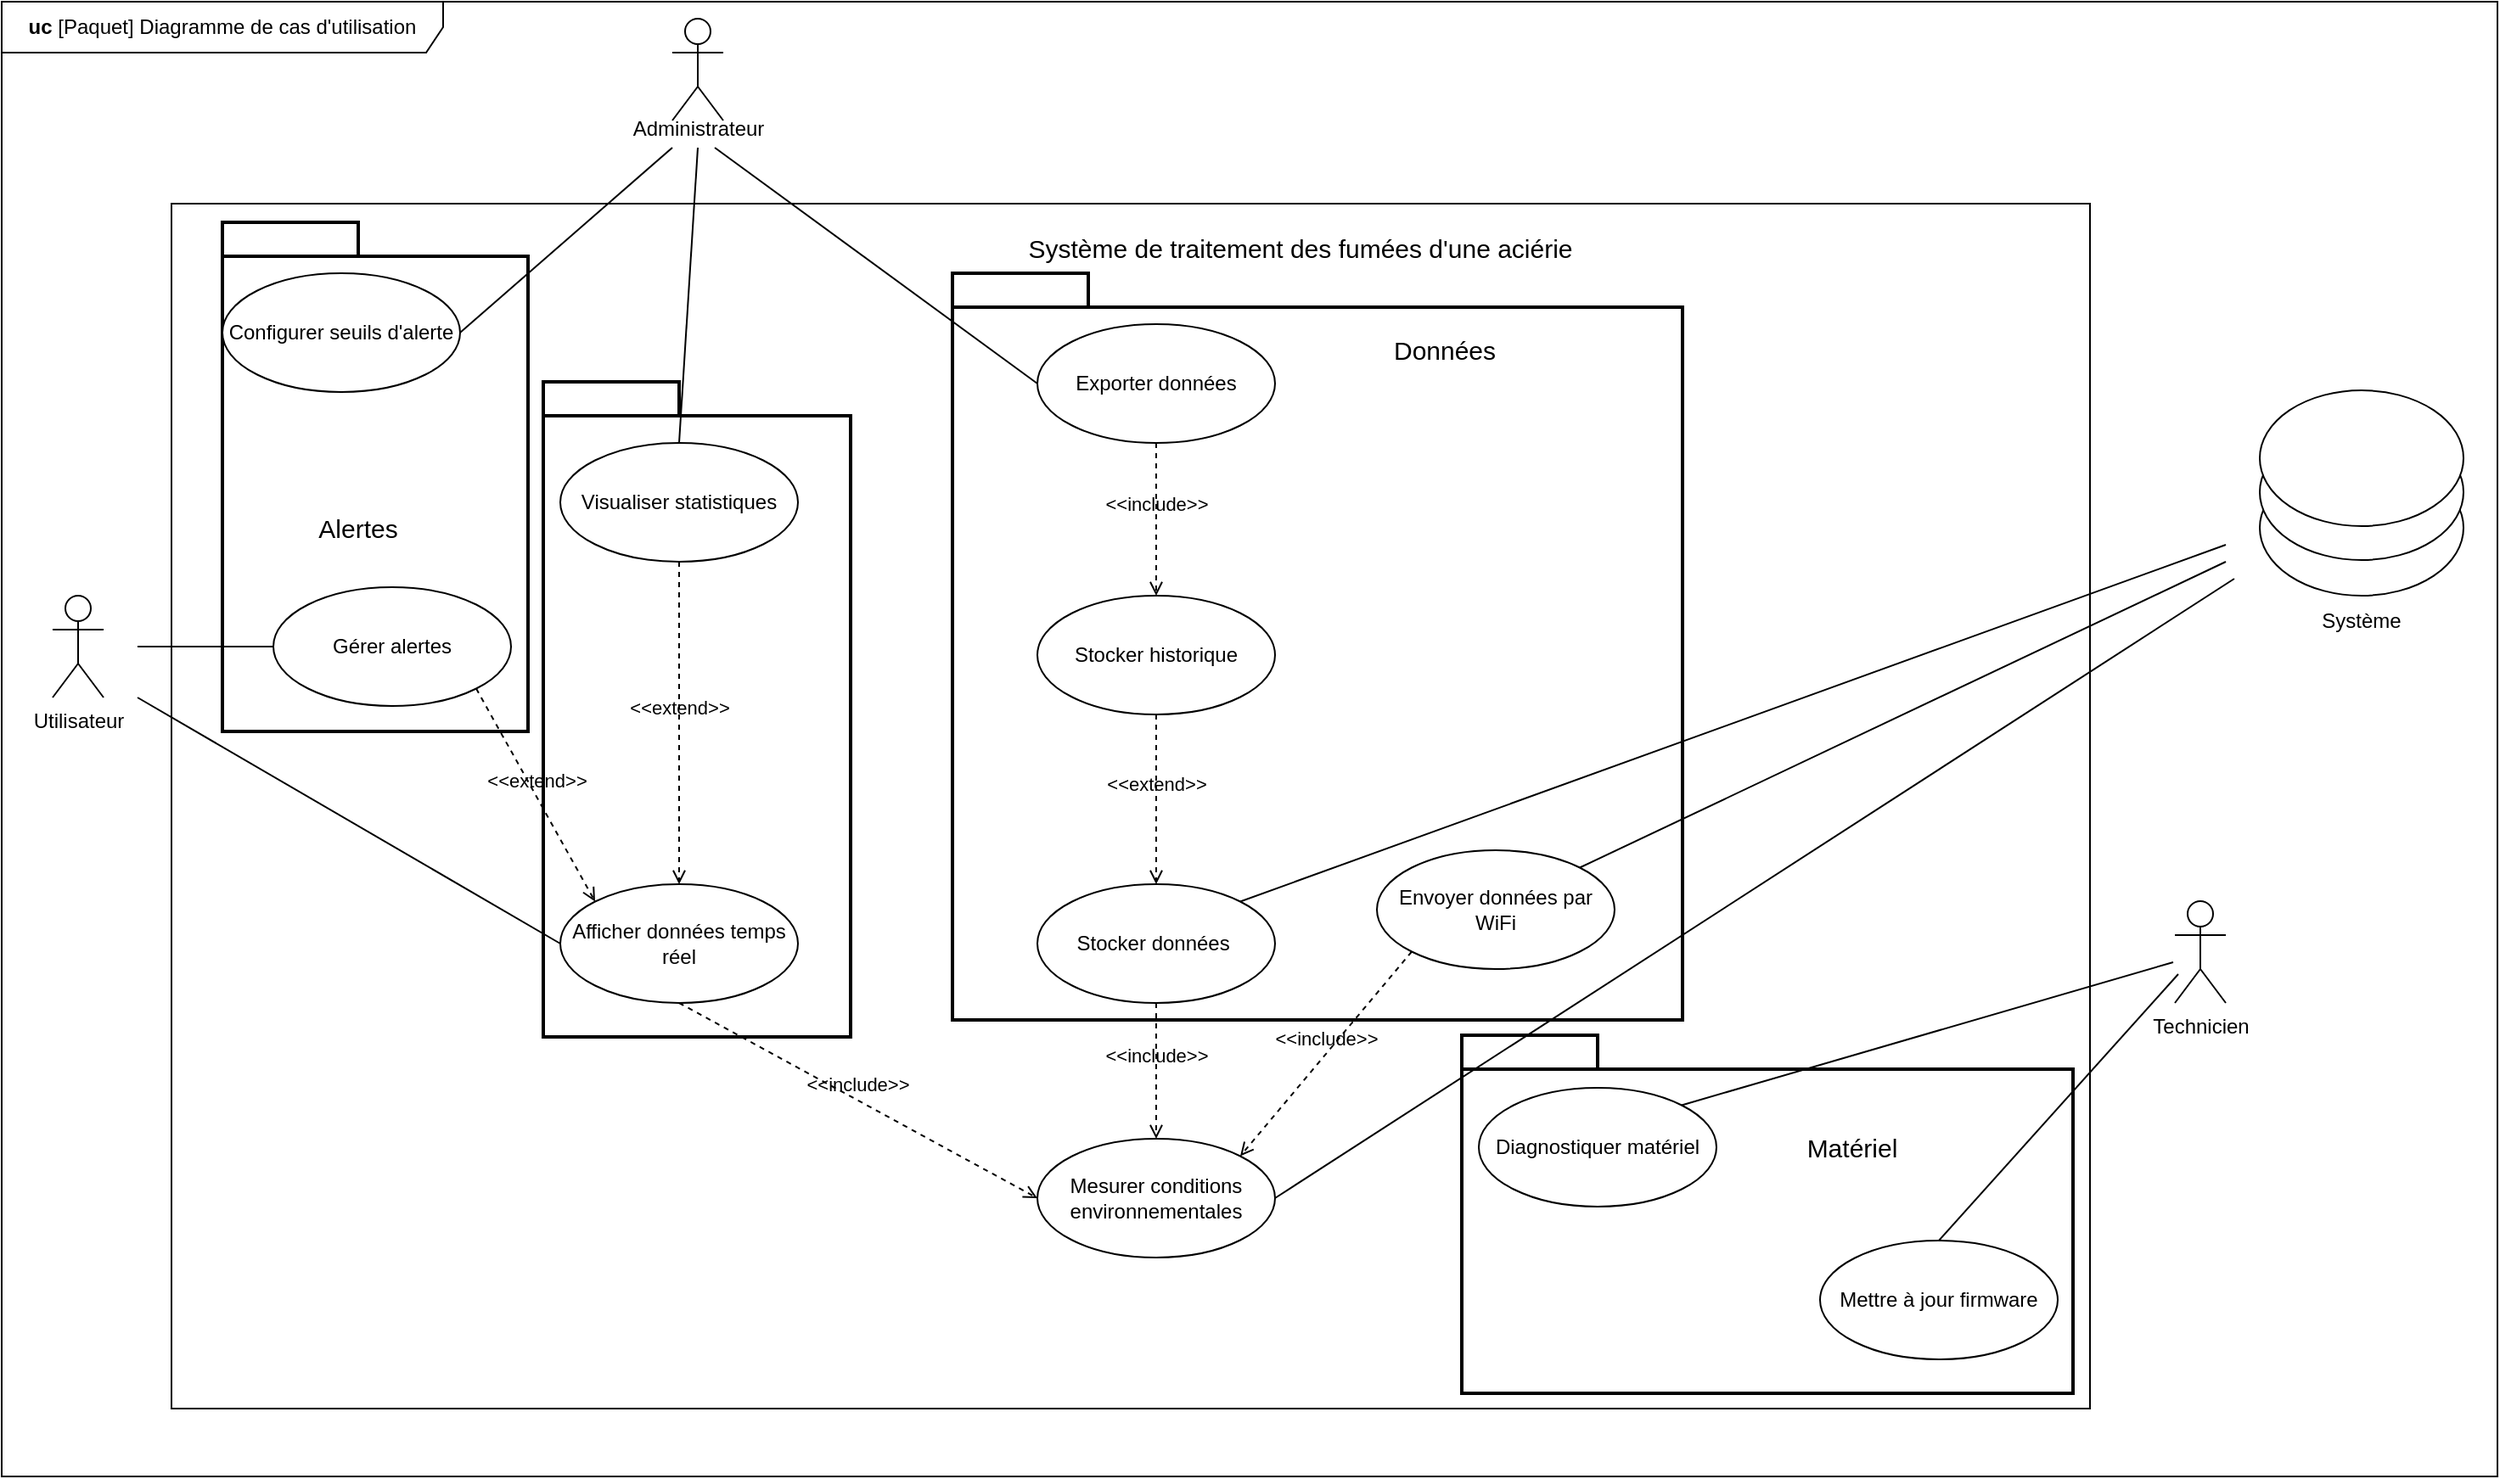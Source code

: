 <mxfile version="26.0.10">
  <diagram name="Page-1" id="C6OtkXuN3iUMxypfyKTs">
    <mxGraphModel dx="1687" dy="918" grid="1" gridSize="10" guides="1" tooltips="1" connect="1" arrows="1" fold="1" page="1" pageScale="1" pageWidth="827" pageHeight="1169" math="0" shadow="0">
      <root>
        <mxCell id="0" />
        <mxCell id="1" parent="0" />
        <mxCell id="W3fZUSGUrZe4VD1POTaC-2" value="&lt;b&gt;uc&lt;/b&gt;&amp;nbsp;[Paquet] Diagramme de cas d&#39;utilisation" style="shape=umlFrame;whiteSpace=wrap;html=1;pointerEvents=0;recursiveResize=0;container=1;collapsible=0;width=260;height=30;" parent="1" vertex="1">
          <mxGeometry x="30" y="31" width="1470" height="869" as="geometry" />
        </mxCell>
        <mxCell id="W3fZUSGUrZe4VD1POTaC-45" value="" style="rounded=0;whiteSpace=wrap;html=1;" parent="W3fZUSGUrZe4VD1POTaC-2" vertex="1">
          <mxGeometry x="100" y="119" width="1130" height="710" as="geometry" />
        </mxCell>
        <mxCell id="wWKtMS9C8MAKDo4gfc2h-13" value="" style="shape=folder;tabWidth=80;tabHeight=20;tabPosition=left;strokeWidth=2;html=1;whiteSpace=wrap;align=center;" parent="W3fZUSGUrZe4VD1POTaC-2" vertex="1">
          <mxGeometry x="319" y="224" width="181" height="386" as="geometry" />
        </mxCell>
        <mxCell id="wWKtMS9C8MAKDo4gfc2h-12" value="" style="shape=folder;tabWidth=80;tabHeight=20;tabPosition=left;strokeWidth=2;html=1;whiteSpace=wrap;align=center;" parent="W3fZUSGUrZe4VD1POTaC-2" vertex="1">
          <mxGeometry x="130" y="130" width="180" height="300" as="geometry" />
        </mxCell>
        <mxCell id="wWKtMS9C8MAKDo4gfc2h-11" value="" style="shape=folder;tabWidth=80;tabHeight=20;tabPosition=left;strokeWidth=2;html=1;whiteSpace=wrap;align=center;" parent="W3fZUSGUrZe4VD1POTaC-2" vertex="1">
          <mxGeometry x="860" y="609" width="360" height="211" as="geometry" />
        </mxCell>
        <mxCell id="wWKtMS9C8MAKDo4gfc2h-6" value="" style="shape=folder;tabWidth=80;tabHeight=20;tabPosition=left;strokeWidth=2;html=1;whiteSpace=wrap;align=center;movable=1;resizable=1;rotatable=1;deletable=1;editable=1;locked=0;connectable=1;" parent="W3fZUSGUrZe4VD1POTaC-2" vertex="1">
          <mxGeometry x="560" y="160" width="430" height="440" as="geometry" />
        </mxCell>
        <mxCell id="W3fZUSGUrZe4VD1POTaC-1" value="Utilisateur" style="shape=umlActor;verticalLabelPosition=bottom;verticalAlign=top;html=1;" parent="W3fZUSGUrZe4VD1POTaC-2" vertex="1">
          <mxGeometry x="30" y="350" width="30" height="60" as="geometry" />
        </mxCell>
        <mxCell id="W3fZUSGUrZe4VD1POTaC-6" value="Gérer alertes" style="ellipse;whiteSpace=wrap;html=1;" parent="W3fZUSGUrZe4VD1POTaC-2" vertex="1">
          <mxGeometry x="160" y="345" width="140" height="70" as="geometry" />
        </mxCell>
        <mxCell id="W3fZUSGUrZe4VD1POTaC-7" value="Afficher données temps réel" style="ellipse;whiteSpace=wrap;html=1;" parent="W3fZUSGUrZe4VD1POTaC-2" vertex="1">
          <mxGeometry x="329" y="520" width="140" height="70" as="geometry" />
        </mxCell>
        <mxCell id="W3fZUSGUrZe4VD1POTaC-8" value="Visualiser statistiques" style="ellipse;whiteSpace=wrap;html=1;" parent="W3fZUSGUrZe4VD1POTaC-2" vertex="1">
          <mxGeometry x="329" y="260" width="140" height="70" as="geometry" />
        </mxCell>
        <mxCell id="W3fZUSGUrZe4VD1POTaC-9" value="Configurer seuils d&#39;alerte" style="ellipse;whiteSpace=wrap;html=1;" parent="W3fZUSGUrZe4VD1POTaC-2" vertex="1">
          <mxGeometry x="130" y="160" width="140" height="70" as="geometry" />
        </mxCell>
        <mxCell id="W3fZUSGUrZe4VD1POTaC-10" value="Administrateur" style="shape=umlActor;verticalLabelPosition=bottom;verticalAlign=top;html=1;spacingTop=-9;" parent="W3fZUSGUrZe4VD1POTaC-2" vertex="1">
          <mxGeometry x="395" y="10" width="30" height="60" as="geometry" />
        </mxCell>
        <mxCell id="W3fZUSGUrZe4VD1POTaC-12" value="Exporter données" style="ellipse;whiteSpace=wrap;html=1;" parent="W3fZUSGUrZe4VD1POTaC-2" vertex="1">
          <mxGeometry x="610" y="190" width="140" height="70" as="geometry" />
        </mxCell>
        <mxCell id="W3fZUSGUrZe4VD1POTaC-13" value="Stocker historique" style="ellipse;whiteSpace=wrap;html=1;" parent="W3fZUSGUrZe4VD1POTaC-2" vertex="1">
          <mxGeometry x="610" y="350" width="140" height="70" as="geometry" />
        </mxCell>
        <mxCell id="W3fZUSGUrZe4VD1POTaC-26" value="&amp;lt;&amp;lt;extend&amp;gt;&amp;gt;" style="html=1;verticalAlign=bottom;labelBackgroundColor=none;endArrow=open;endFill=0;dashed=1;rounded=0;exitX=1;exitY=1;exitDx=0;exitDy=0;entryX=0;entryY=0;entryDx=0;entryDy=0;" parent="W3fZUSGUrZe4VD1POTaC-2" source="W3fZUSGUrZe4VD1POTaC-6" target="W3fZUSGUrZe4VD1POTaC-7" edge="1">
          <mxGeometry width="160" relative="1" as="geometry">
            <mxPoint x="300" y="410" as="sourcePoint" />
            <mxPoint x="460" y="410" as="targetPoint" />
          </mxGeometry>
        </mxCell>
        <mxCell id="W3fZUSGUrZe4VD1POTaC-27" value="&amp;lt;&amp;lt;extend&amp;gt;&amp;gt;" style="html=1;verticalAlign=bottom;labelBackgroundColor=none;endArrow=open;endFill=0;dashed=1;rounded=0;exitX=0.5;exitY=1;exitDx=0;exitDy=0;entryX=0.5;entryY=0;entryDx=0;entryDy=0;" parent="W3fZUSGUrZe4VD1POTaC-2" source="W3fZUSGUrZe4VD1POTaC-8" target="W3fZUSGUrZe4VD1POTaC-7" edge="1">
          <mxGeometry width="160" relative="1" as="geometry">
            <mxPoint x="300" y="410" as="sourcePoint" />
            <mxPoint x="460" y="410" as="targetPoint" />
          </mxGeometry>
        </mxCell>
        <mxCell id="W3fZUSGUrZe4VD1POTaC-28" value="&amp;lt;&amp;lt;include&amp;gt;&amp;gt;" style="html=1;verticalAlign=bottom;labelBackgroundColor=none;endArrow=open;endFill=0;dashed=1;rounded=0;exitX=0.5;exitY=1;exitDx=0;exitDy=0;entryX=0.5;entryY=0;entryDx=0;entryDy=0;" parent="W3fZUSGUrZe4VD1POTaC-2" source="W3fZUSGUrZe4VD1POTaC-12" target="W3fZUSGUrZe4VD1POTaC-13" edge="1">
          <mxGeometry width="160" relative="1" as="geometry">
            <mxPoint x="300" y="410" as="sourcePoint" />
            <mxPoint x="460" y="410" as="targetPoint" />
          </mxGeometry>
        </mxCell>
        <mxCell id="W3fZUSGUrZe4VD1POTaC-29" value="Stocker données&amp;nbsp;" style="ellipse;whiteSpace=wrap;html=1;" parent="W3fZUSGUrZe4VD1POTaC-2" vertex="1">
          <mxGeometry x="610" y="520" width="140" height="70" as="geometry" />
        </mxCell>
        <mxCell id="W3fZUSGUrZe4VD1POTaC-30" value="&amp;lt;&amp;lt;extend&amp;gt;&amp;gt;" style="html=1;verticalAlign=bottom;labelBackgroundColor=none;endArrow=open;endFill=0;dashed=1;rounded=0;exitX=0.5;exitY=1;exitDx=0;exitDy=0;entryX=0.5;entryY=0;entryDx=0;entryDy=0;" parent="W3fZUSGUrZe4VD1POTaC-2" source="W3fZUSGUrZe4VD1POTaC-13" target="W3fZUSGUrZe4VD1POTaC-29" edge="1">
          <mxGeometry width="160" relative="1" as="geometry">
            <mxPoint x="300" y="410" as="sourcePoint" />
            <mxPoint x="460" y="410" as="targetPoint" />
          </mxGeometry>
        </mxCell>
        <mxCell id="W3fZUSGUrZe4VD1POTaC-31" value="Technicien" style="shape=umlActor;verticalLabelPosition=bottom;verticalAlign=top;html=1;" parent="W3fZUSGUrZe4VD1POTaC-2" vertex="1">
          <mxGeometry x="1280" y="530" width="30" height="60" as="geometry" />
        </mxCell>
        <mxCell id="W3fZUSGUrZe4VD1POTaC-32" value="Mettre à jour firmware" style="ellipse;whiteSpace=wrap;html=1;" parent="W3fZUSGUrZe4VD1POTaC-2" vertex="1">
          <mxGeometry x="1071" y="730" width="140" height="70" as="geometry" />
        </mxCell>
        <mxCell id="W3fZUSGUrZe4VD1POTaC-33" value="Diagnostiquer matériel" style="ellipse;whiteSpace=wrap;html=1;" parent="W3fZUSGUrZe4VD1POTaC-2" vertex="1">
          <mxGeometry x="870" y="640" width="140" height="70" as="geometry" />
        </mxCell>
        <mxCell id="W3fZUSGUrZe4VD1POTaC-36" value="Mesurer conditions environnementales" style="ellipse;whiteSpace=wrap;html=1;" parent="W3fZUSGUrZe4VD1POTaC-2" vertex="1">
          <mxGeometry x="610" y="670" width="140" height="70" as="geometry" />
        </mxCell>
        <mxCell id="W3fZUSGUrZe4VD1POTaC-37" value="&amp;lt;&amp;lt;include&amp;gt;&amp;gt;" style="html=1;verticalAlign=bottom;labelBackgroundColor=none;endArrow=open;endFill=0;dashed=1;rounded=0;exitX=0.5;exitY=1;exitDx=0;exitDy=0;entryX=0.5;entryY=0;entryDx=0;entryDy=0;" parent="W3fZUSGUrZe4VD1POTaC-2" source="W3fZUSGUrZe4VD1POTaC-29" target="W3fZUSGUrZe4VD1POTaC-36" edge="1">
          <mxGeometry width="160" relative="1" as="geometry">
            <mxPoint x="630" y="770" as="sourcePoint" />
            <mxPoint x="790" y="770" as="targetPoint" />
          </mxGeometry>
        </mxCell>
        <mxCell id="W3fZUSGUrZe4VD1POTaC-38" value="Envoyer données par WiFi" style="ellipse;whiteSpace=wrap;html=1;" parent="W3fZUSGUrZe4VD1POTaC-2" vertex="1">
          <mxGeometry x="810" y="500" width="140" height="70" as="geometry" />
        </mxCell>
        <mxCell id="W3fZUSGUrZe4VD1POTaC-39" value="&amp;lt;&amp;lt;include&amp;gt;&amp;gt;" style="html=1;verticalAlign=bottom;labelBackgroundColor=none;endArrow=open;endFill=0;dashed=1;rounded=0;exitX=0;exitY=1;exitDx=0;exitDy=0;entryX=1;entryY=0;entryDx=0;entryDy=0;" parent="W3fZUSGUrZe4VD1POTaC-2" source="W3fZUSGUrZe4VD1POTaC-38" target="W3fZUSGUrZe4VD1POTaC-36" edge="1">
          <mxGeometry width="160" relative="1" as="geometry">
            <mxPoint x="760" y="640" as="sourcePoint" />
            <mxPoint x="920" y="640" as="targetPoint" />
          </mxGeometry>
        </mxCell>
        <mxCell id="W3fZUSGUrZe4VD1POTaC-43" value="&amp;lt;&amp;lt;include&amp;gt;&amp;gt;" style="html=1;verticalAlign=bottom;labelBackgroundColor=none;endArrow=open;endFill=0;dashed=1;rounded=0;exitX=0.5;exitY=1;exitDx=0;exitDy=0;entryX=0;entryY=0.5;entryDx=0;entryDy=0;" parent="W3fZUSGUrZe4VD1POTaC-2" source="W3fZUSGUrZe4VD1POTaC-7" target="W3fZUSGUrZe4VD1POTaC-36" edge="1">
          <mxGeometry width="160" relative="1" as="geometry">
            <mxPoint x="414" y="770" as="sourcePoint" />
            <mxPoint x="574" y="770" as="targetPoint" />
          </mxGeometry>
        </mxCell>
        <mxCell id="W3fZUSGUrZe4VD1POTaC-49" value="&lt;font style=&quot;font-size: 15px;&quot;&gt;Système de traitement des fumées d&#39;une aciérie&lt;/font&gt;" style="text;html=1;strokeColor=none;fillColor=none;align=center;verticalAlign=middle;whiteSpace=wrap;rounded=0;" parent="W3fZUSGUrZe4VD1POTaC-2" vertex="1">
          <mxGeometry x="590" y="130" width="350" height="30" as="geometry" />
        </mxCell>
        <mxCell id="W3fZUSGUrZe4VD1POTaC-52" value="" style="endArrow=none;html=1;rounded=0;entryX=0;entryY=0.5;entryDx=0;entryDy=0;verticalAlign=middle;spacing=2;" parent="W3fZUSGUrZe4VD1POTaC-2" target="W3fZUSGUrZe4VD1POTaC-7" edge="1">
          <mxGeometry width="50" height="50" relative="1" as="geometry">
            <mxPoint x="80" y="410" as="sourcePoint" />
            <mxPoint x="319.0" y="555" as="targetPoint" />
          </mxGeometry>
        </mxCell>
        <mxCell id="W3fZUSGUrZe4VD1POTaC-53" value="" style="endArrow=none;html=1;rounded=0;entryX=0;entryY=0.5;entryDx=0;entryDy=0;" parent="W3fZUSGUrZe4VD1POTaC-2" target="W3fZUSGUrZe4VD1POTaC-6" edge="1">
          <mxGeometry width="50" height="50" relative="1" as="geometry">
            <mxPoint x="80" y="380" as="sourcePoint" />
            <mxPoint x="140.0" y="380" as="targetPoint" />
          </mxGeometry>
        </mxCell>
        <mxCell id="W3fZUSGUrZe4VD1POTaC-54" value="" style="endArrow=none;html=1;rounded=0;exitX=0.5;exitY=0.5;exitDx=0;exitDy=0;exitPerimeter=0;entryX=0;entryY=0.5;entryDx=0;entryDy=0;" parent="W3fZUSGUrZe4VD1POTaC-2" target="W3fZUSGUrZe4VD1POTaC-12" edge="1">
          <mxGeometry width="50" height="50" relative="1" as="geometry">
            <mxPoint x="420" y="86" as="sourcePoint" />
            <mxPoint x="635.503" y="246.251" as="targetPoint" />
          </mxGeometry>
        </mxCell>
        <mxCell id="W3fZUSGUrZe4VD1POTaC-55" value="" style="endArrow=none;html=1;rounded=0;exitX=0.5;exitY=0.5;exitDx=0;exitDy=0;exitPerimeter=0;entryX=0.5;entryY=0;entryDx=0;entryDy=0;" parent="W3fZUSGUrZe4VD1POTaC-2" target="W3fZUSGUrZe4VD1POTaC-8" edge="1">
          <mxGeometry width="50" height="50" relative="1" as="geometry">
            <mxPoint x="410" y="86" as="sourcePoint" />
            <mxPoint x="394" y="306" as="targetPoint" />
          </mxGeometry>
        </mxCell>
        <mxCell id="W3fZUSGUrZe4VD1POTaC-56" value="" style="endArrow=none;html=1;rounded=0;entryX=0.5;entryY=0.5;entryDx=0;entryDy=0;entryPerimeter=0;exitX=1;exitY=0;exitDx=0;exitDy=0;" parent="W3fZUSGUrZe4VD1POTaC-2" source="W3fZUSGUrZe4VD1POTaC-29" edge="1">
          <mxGeometry width="50" height="50" relative="1" as="geometry">
            <mxPoint x="704.557" y="535.281" as="sourcePoint" />
            <mxPoint x="1310" y="320" as="targetPoint" />
          </mxGeometry>
        </mxCell>
        <mxCell id="W3fZUSGUrZe4VD1POTaC-57" value="" style="endArrow=none;html=1;rounded=0;exitX=1;exitY=0;exitDx=0;exitDy=0;entryX=0.5;entryY=0.5;entryDx=0;entryDy=0;entryPerimeter=0;" parent="W3fZUSGUrZe4VD1POTaC-2" source="W3fZUSGUrZe4VD1POTaC-38" edge="1">
          <mxGeometry width="50" height="50" relative="1" as="geometry">
            <mxPoint x="914.557" y="545.281" as="sourcePoint" />
            <mxPoint x="1310" y="330" as="targetPoint" />
          </mxGeometry>
        </mxCell>
        <mxCell id="W3fZUSGUrZe4VD1POTaC-58" value="" style="endArrow=none;html=1;rounded=0;entryX=0.5;entryY=0.5;entryDx=0;entryDy=0;entryPerimeter=0;exitX=1;exitY=0;exitDx=0;exitDy=0;" parent="W3fZUSGUrZe4VD1POTaC-2" source="W3fZUSGUrZe4VD1POTaC-33" edge="1">
          <mxGeometry width="50" height="50" relative="1" as="geometry">
            <mxPoint x="1000" y="650" as="sourcePoint" />
            <mxPoint x="1279" y="566" as="targetPoint" />
          </mxGeometry>
        </mxCell>
        <mxCell id="W3fZUSGUrZe4VD1POTaC-59" value="" style="endArrow=none;html=1;rounded=0;entryX=0.5;entryY=0.5;entryDx=0;entryDy=0;entryPerimeter=0;exitX=0.5;exitY=0;exitDx=0;exitDy=0;" parent="W3fZUSGUrZe4VD1POTaC-2" source="W3fZUSGUrZe4VD1POTaC-32" edge="1">
          <mxGeometry width="50" height="50" relative="1" as="geometry">
            <mxPoint x="1128" y="743" as="sourcePoint" />
            <mxPoint x="1282" y="573" as="targetPoint" />
          </mxGeometry>
        </mxCell>
        <mxCell id="W3fZUSGUrZe4VD1POTaC-60" value="" style="endArrow=none;html=1;rounded=0;entryX=0.5;entryY=0.5;entryDx=0;entryDy=0;entryPerimeter=0;exitX=1;exitY=0.5;exitDx=0;exitDy=0;" parent="W3fZUSGUrZe4VD1POTaC-2" source="W3fZUSGUrZe4VD1POTaC-36" edge="1">
          <mxGeometry width="50" height="50" relative="1" as="geometry">
            <mxPoint x="730.0" y="730" as="sourcePoint" />
            <mxPoint x="1315" y="340" as="targetPoint" />
          </mxGeometry>
        </mxCell>
        <mxCell id="W3fZUSGUrZe4VD1POTaC-62" value="" style="endArrow=none;html=1;rounded=0;entryX=0.5;entryY=0.5;entryDx=0;entryDy=0;entryPerimeter=0;exitX=1;exitY=0.5;exitDx=0;exitDy=0;" parent="W3fZUSGUrZe4VD1POTaC-2" source="W3fZUSGUrZe4VD1POTaC-9" edge="1">
          <mxGeometry width="50" height="50" relative="1" as="geometry">
            <mxPoint x="234.497" y="216.251" as="sourcePoint" />
            <mxPoint x="395" y="86" as="targetPoint" />
          </mxGeometry>
        </mxCell>
        <mxCell id="wWKtMS9C8MAKDo4gfc2h-1" value="" style="ellipse;whiteSpace=wrap;html=1;" parent="W3fZUSGUrZe4VD1POTaC-2" vertex="1">
          <mxGeometry x="1330" y="270" width="120" height="80" as="geometry" />
        </mxCell>
        <mxCell id="wWKtMS9C8MAKDo4gfc2h-2" value="" style="ellipse;whiteSpace=wrap;html=1;" parent="W3fZUSGUrZe4VD1POTaC-2" vertex="1">
          <mxGeometry x="1330" y="249" width="120" height="80" as="geometry" />
        </mxCell>
        <mxCell id="wWKtMS9C8MAKDo4gfc2h-3" value="" style="ellipse;whiteSpace=wrap;html=1;" parent="W3fZUSGUrZe4VD1POTaC-2" vertex="1">
          <mxGeometry x="1330" y="229" width="120" height="80" as="geometry" />
        </mxCell>
        <mxCell id="wWKtMS9C8MAKDo4gfc2h-4" value="Système" style="text;html=1;strokeColor=none;fillColor=none;align=center;verticalAlign=middle;whiteSpace=wrap;rounded=0;" parent="W3fZUSGUrZe4VD1POTaC-2" vertex="1">
          <mxGeometry x="1360" y="350" width="60" height="30" as="geometry" />
        </mxCell>
        <mxCell id="wWKtMS9C8MAKDo4gfc2h-10" value="&lt;font style=&quot;font-size: 15px;&quot;&gt;Données&lt;/font&gt;" style="text;html=1;strokeColor=none;fillColor=none;align=center;verticalAlign=middle;whiteSpace=wrap;rounded=0;" parent="W3fZUSGUrZe4VD1POTaC-2" vertex="1">
          <mxGeometry x="820" y="190" width="60" height="30" as="geometry" />
        </mxCell>
        <mxCell id="wWKtMS9C8MAKDo4gfc2h-14" value="&lt;font style=&quot;font-size: 15px;&quot;&gt;Alertes&lt;/font&gt;" style="text;html=1;strokeColor=none;fillColor=none;align=center;verticalAlign=middle;whiteSpace=wrap;rounded=0;" parent="W3fZUSGUrZe4VD1POTaC-2" vertex="1">
          <mxGeometry x="180" y="295" width="60" height="30" as="geometry" />
        </mxCell>
        <mxCell id="wWKtMS9C8MAKDo4gfc2h-15" value="&lt;font style=&quot;font-size: 15px;&quot;&gt;Matériel&lt;/font&gt;" style="text;html=1;strokeColor=none;fillColor=none;align=center;verticalAlign=middle;whiteSpace=wrap;rounded=0;" parent="W3fZUSGUrZe4VD1POTaC-2" vertex="1">
          <mxGeometry x="1060" y="660" width="60" height="30" as="geometry" />
        </mxCell>
      </root>
    </mxGraphModel>
  </diagram>
</mxfile>
